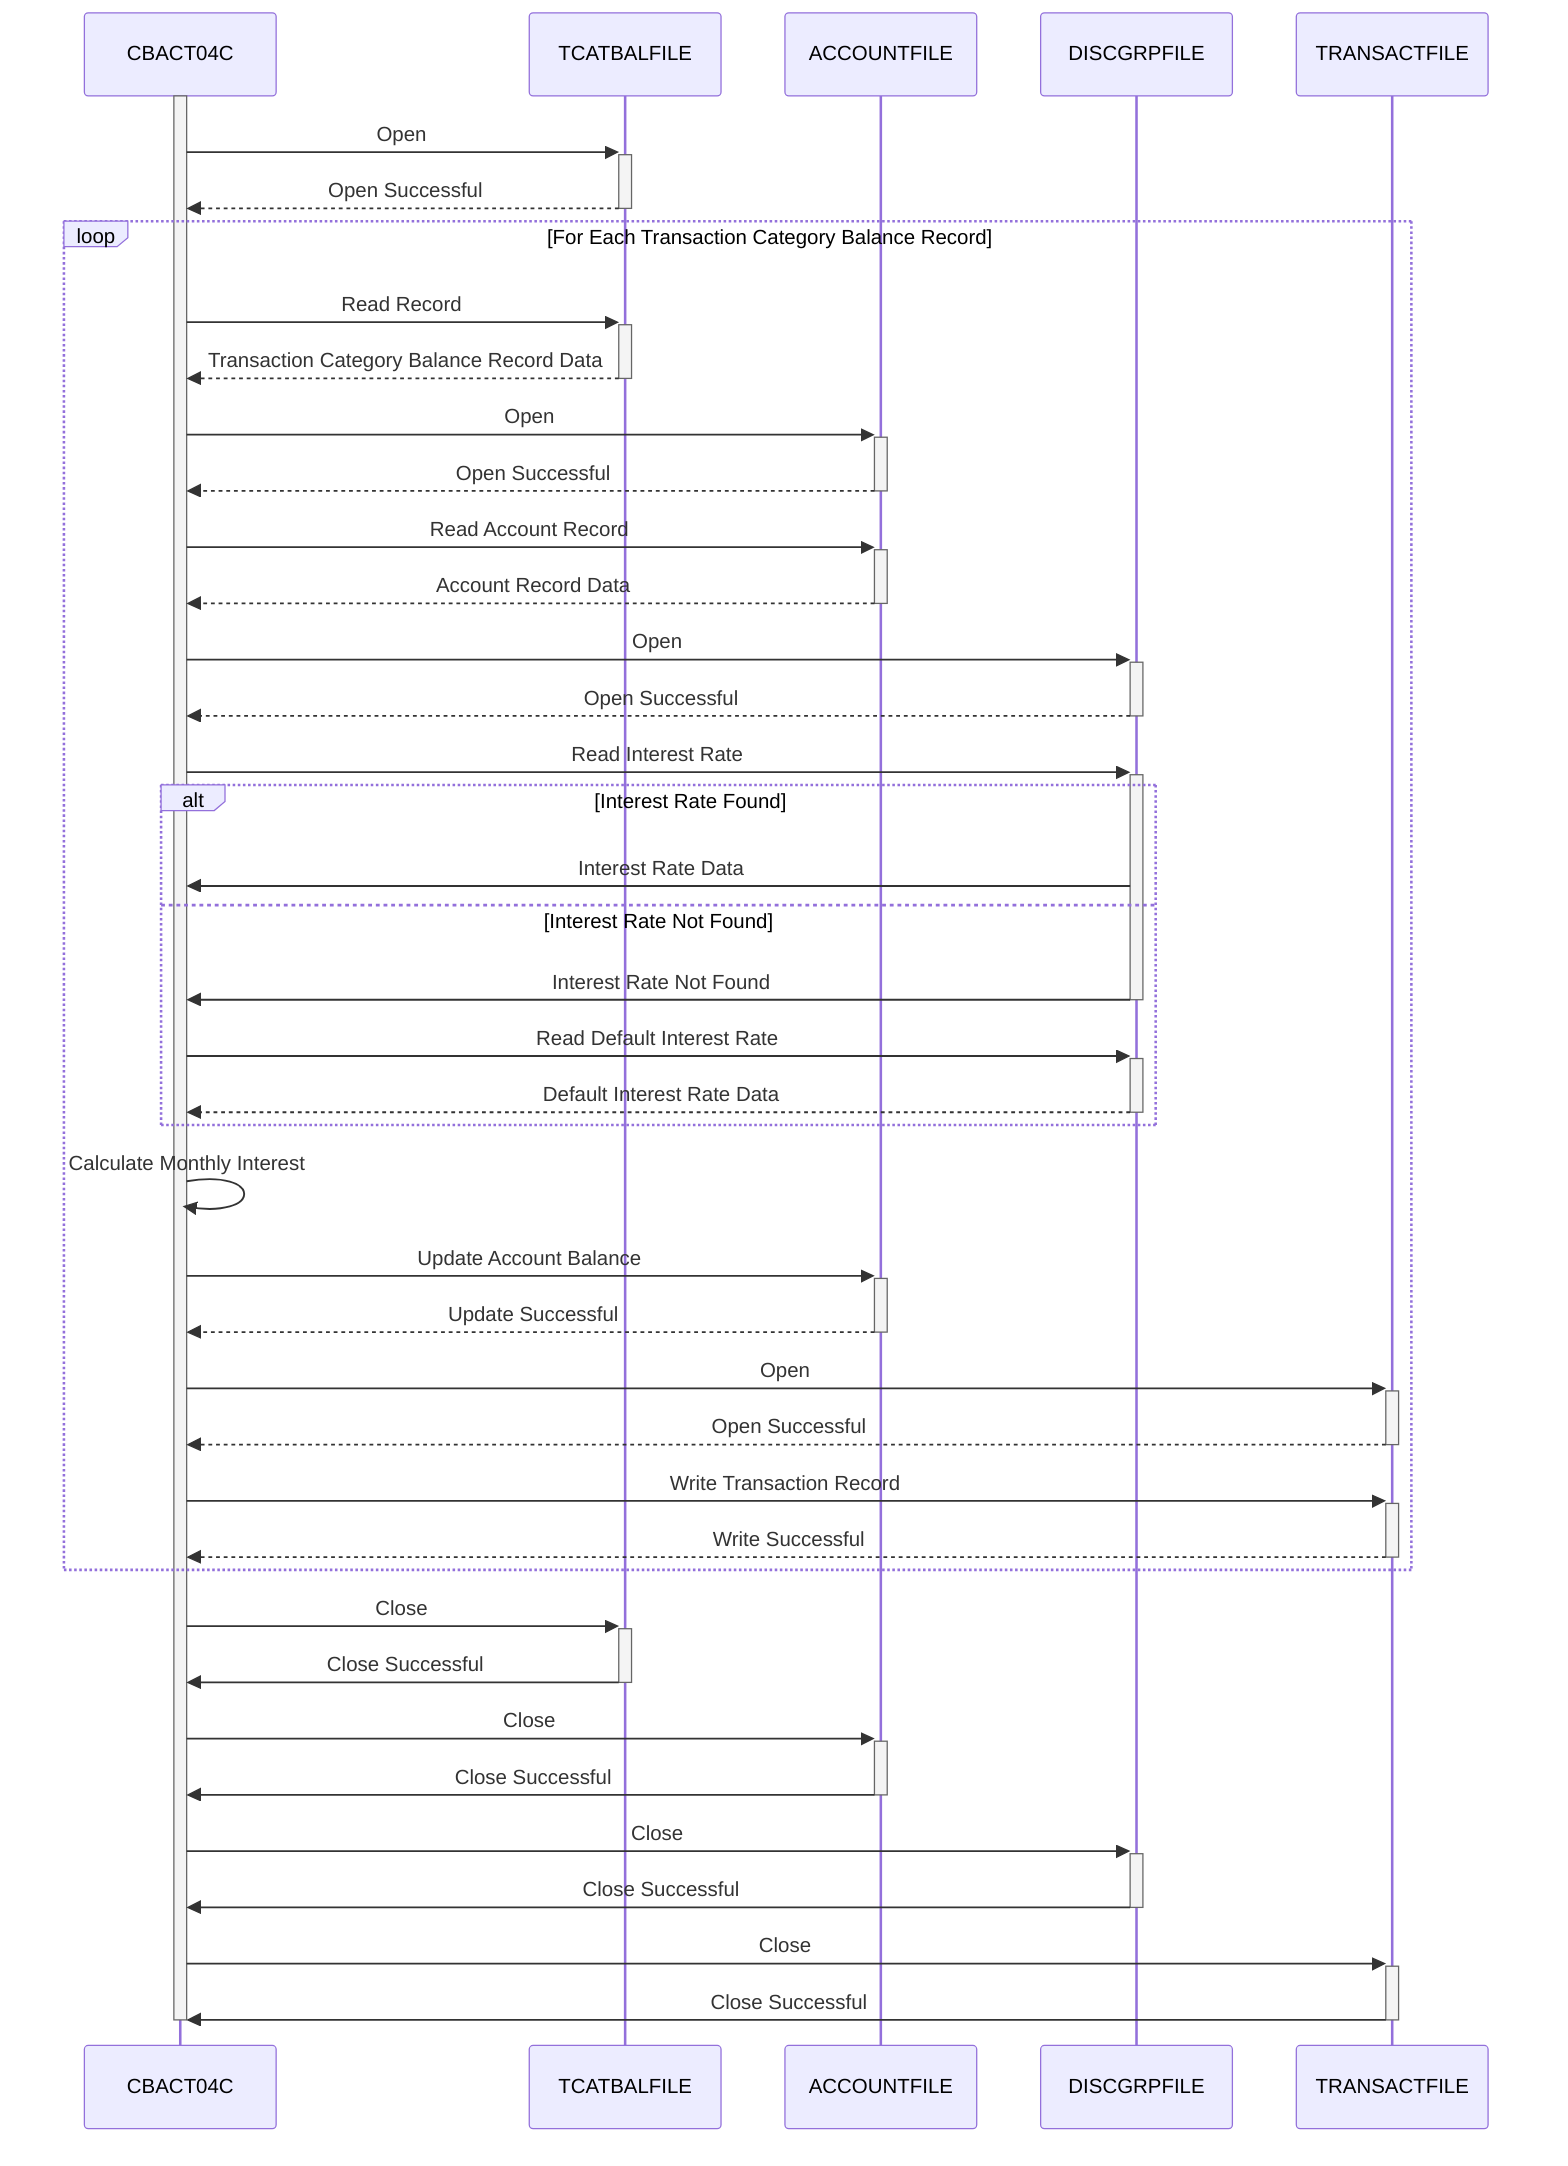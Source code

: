 sequenceDiagram
    participant CBACT04C
    participant TCATBALFILE
    participant ACCOUNTFILE
    participant DISCGRPFILE
    participant TRANSACTFILE

    activate CBACT04C
    CBACT04C->>+TCATBALFILE: Open
    TCATBALFILE-->>-CBACT04C: Open Successful
    
    loop For Each Transaction Category Balance Record
    CBACT04C->>+TCATBALFILE: Read Record
    TCATBALFILE-->>-CBACT04C: Transaction Category Balance Record Data
    CBACT04C->>+ACCOUNTFILE: Open
    ACCOUNTFILE-->>-CBACT04C: Open Successful
    CBACT04C->>+ACCOUNTFILE: Read Account Record
    ACCOUNTFILE-->>-CBACT04C: Account Record Data
    CBACT04C->>+DISCGRPFILE: Open
    DISCGRPFILE-->>-CBACT04C: Open Successful
    CBACT04C->>+DISCGRPFILE: Read Interest Rate
    alt Interest Rate Found
        DISCGRPFILE->>CBACT04C: Interest Rate Data
    else Interest Rate Not Found
        DISCGRPFILE->>-CBACT04C: Interest Rate Not Found
        CBACT04C->>+DISCGRPFILE: Read Default Interest Rate
        DISCGRPFILE-->>-CBACT04C: Default Interest Rate Data
    end
    CBACT04C->>CBACT04C: Calculate Monthly Interest
    CBACT04C->>+ACCOUNTFILE: Update Account Balance
    ACCOUNTFILE-->>-CBACT04C: Update Successful
    CBACT04C->>+TRANSACTFILE: Open
    TRANSACTFILE-->>-CBACT04C: Open Successful
    CBACT04C->>+TRANSACTFILE: Write Transaction Record
    TRANSACTFILE-->>-CBACT04C: Write Successful    
    end
    
    CBACT04C->>+TCATBALFILE: Close
    TCATBALFILE->>-CBACT04C: Close Successful
    CBACT04C->>+ACCOUNTFILE: Close
    ACCOUNTFILE->>-CBACT04C: Close Successful
    CBACT04C->>+DISCGRPFILE: Close
    DISCGRPFILE->>-CBACT04C: Close Successful
    CBACT04C->>+TRANSACTFILE: Close
    TRANSACTFILE->>-CBACT04C: Close Successful
    deactivate CBACT04C
